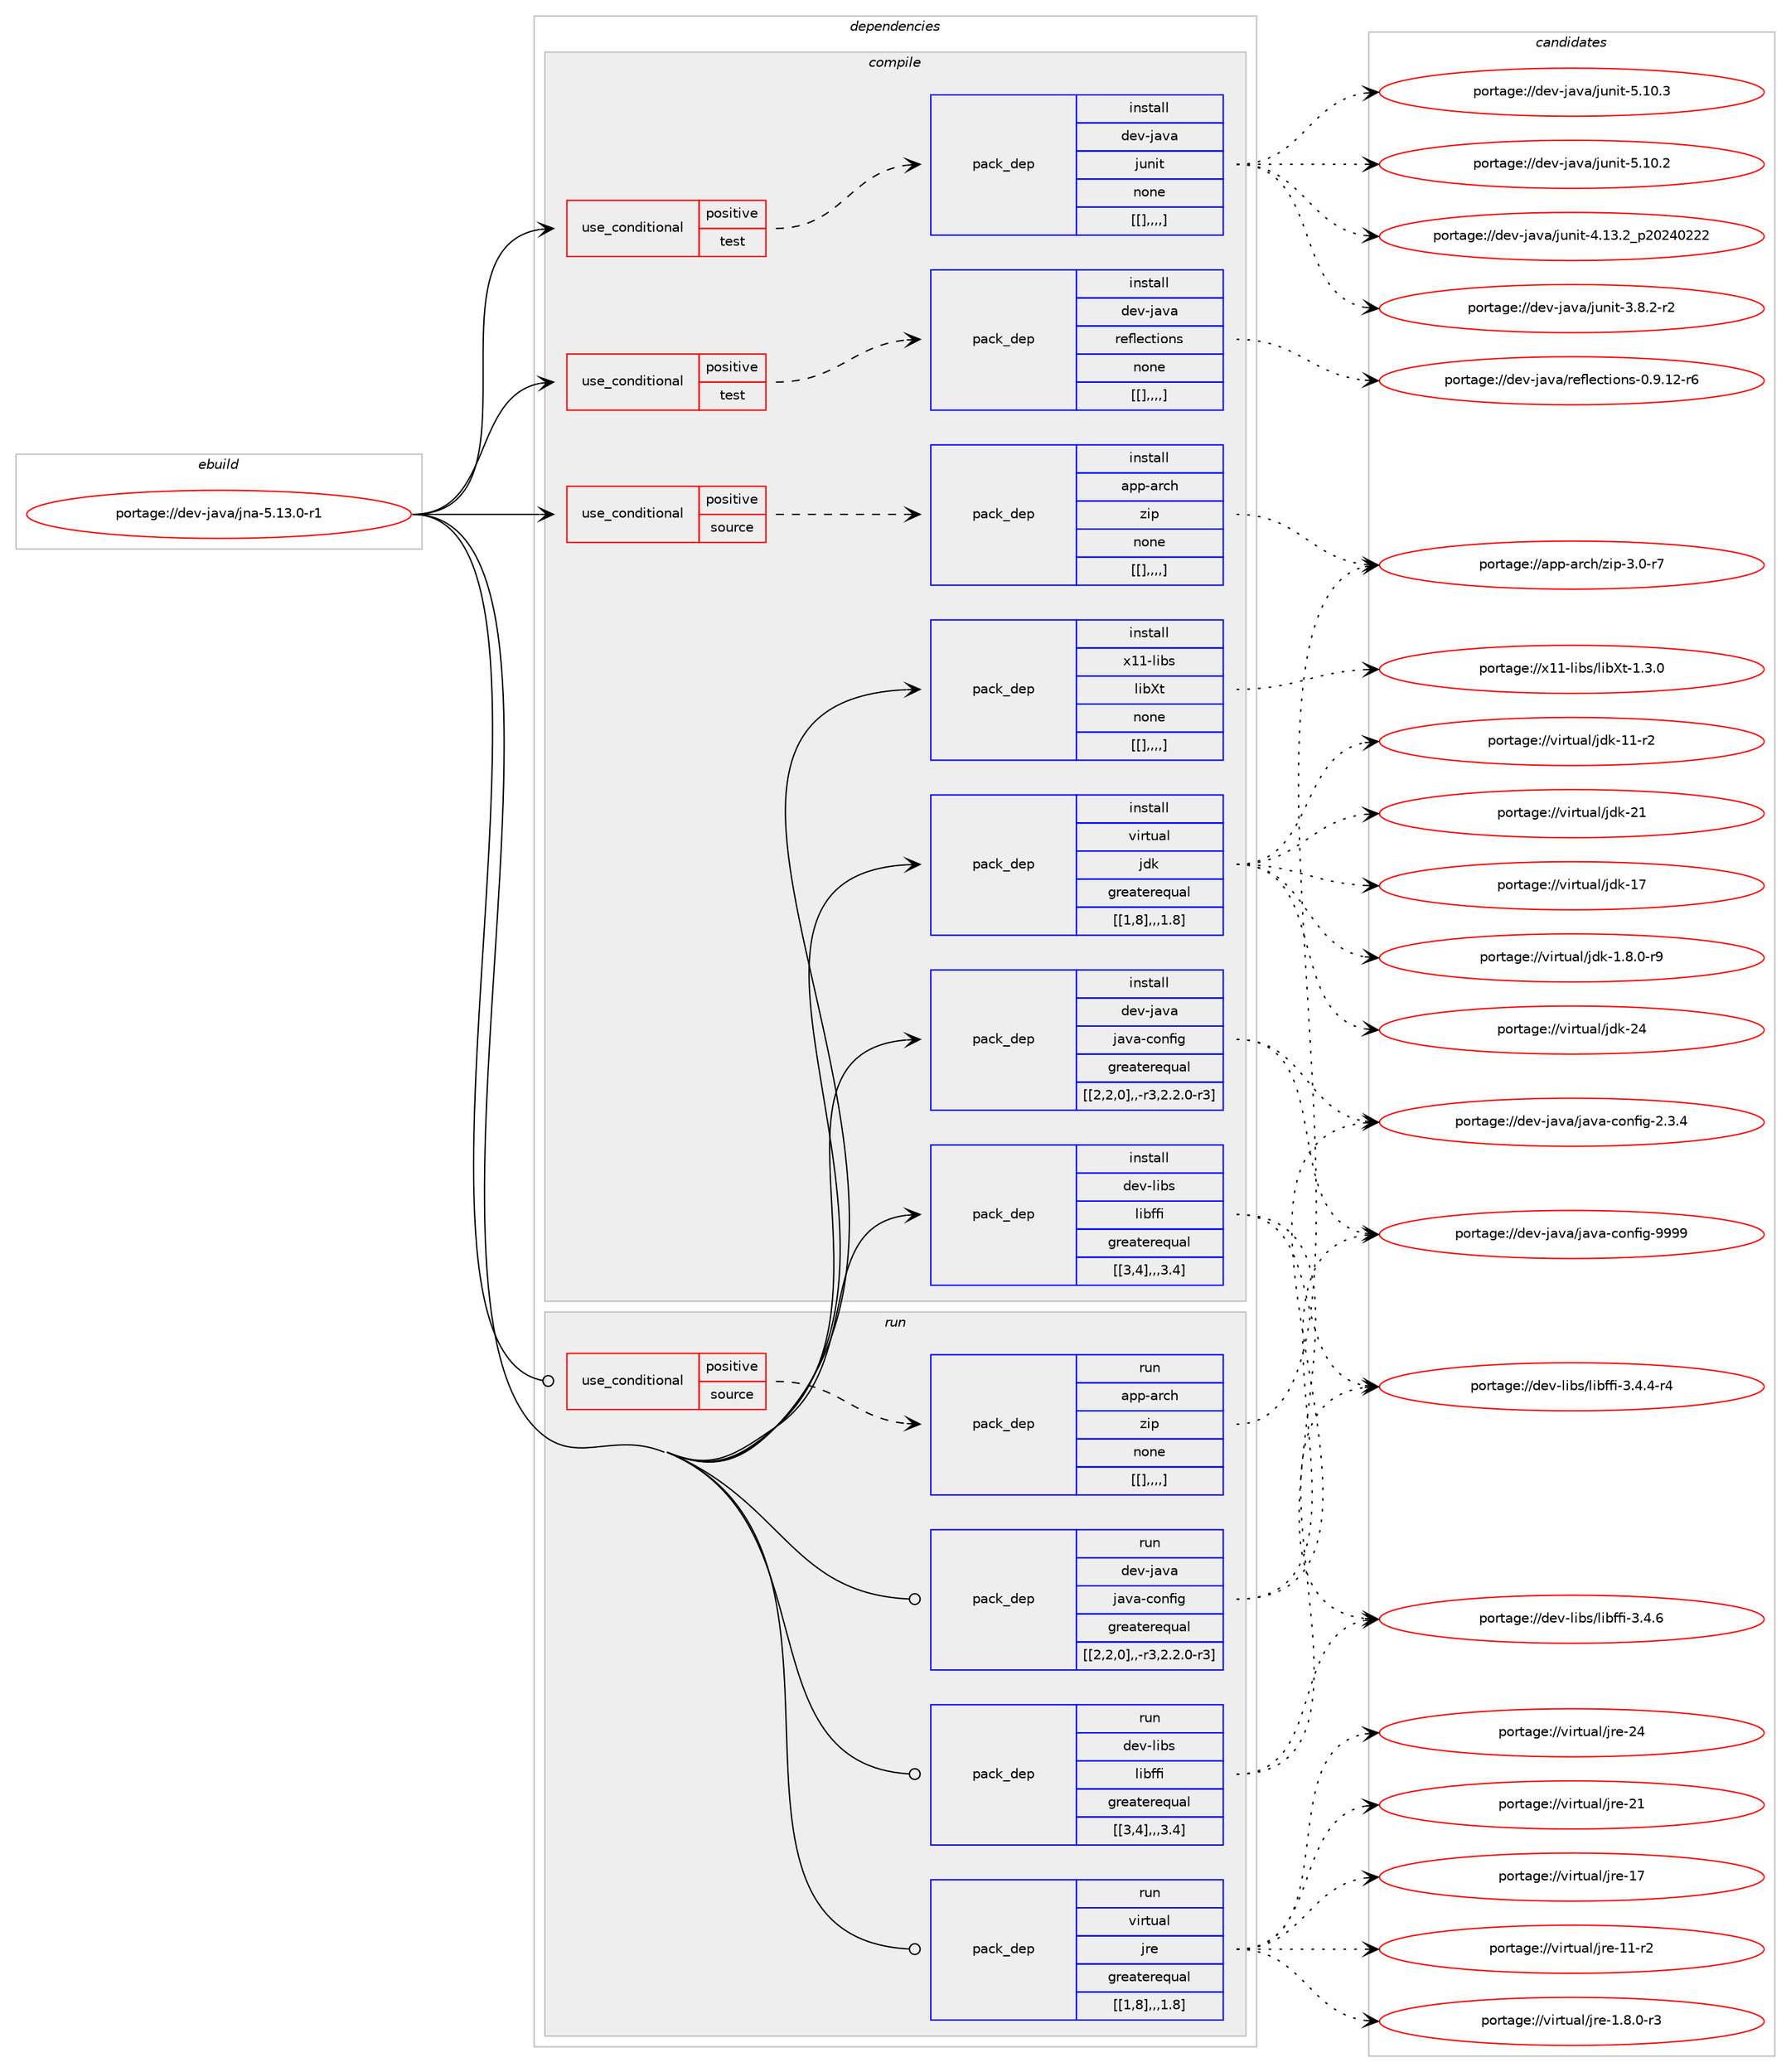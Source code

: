 digraph prolog {

# *************
# Graph options
# *************

newrank=true;
concentrate=true;
compound=true;
graph [rankdir=LR,fontname=Helvetica,fontsize=10,ranksep=1.5];#, ranksep=2.5, nodesep=0.2];
edge  [arrowhead=vee];
node  [fontname=Helvetica,fontsize=10];

# **********
# The ebuild
# **********

subgraph cluster_leftcol {
color=gray;
label=<<i>ebuild</i>>;
id [label="portage://dev-java/jna-5.13.0-r1", color=red, width=4, href="../dev-java/jna-5.13.0-r1.svg"];
}

# ****************
# The dependencies
# ****************

subgraph cluster_midcol {
color=gray;
label=<<i>dependencies</i>>;
subgraph cluster_compile {
fillcolor="#eeeeee";
style=filled;
label=<<i>compile</i>>;
subgraph cond22478 {
dependency95864 [label=<<TABLE BORDER="0" CELLBORDER="1" CELLSPACING="0" CELLPADDING="4"><TR><TD ROWSPAN="3" CELLPADDING="10">use_conditional</TD></TR><TR><TD>positive</TD></TR><TR><TD>source</TD></TR></TABLE>>, shape=none, color=red];
subgraph pack72334 {
dependency95865 [label=<<TABLE BORDER="0" CELLBORDER="1" CELLSPACING="0" CELLPADDING="4" WIDTH="220"><TR><TD ROWSPAN="6" CELLPADDING="30">pack_dep</TD></TR><TR><TD WIDTH="110">install</TD></TR><TR><TD>app-arch</TD></TR><TR><TD>zip</TD></TR><TR><TD>none</TD></TR><TR><TD>[[],,,,]</TD></TR></TABLE>>, shape=none, color=blue];
}
dependency95864:e -> dependency95865:w [weight=20,style="dashed",arrowhead="vee"];
}
id:e -> dependency95864:w [weight=20,style="solid",arrowhead="vee"];
subgraph cond22479 {
dependency95866 [label=<<TABLE BORDER="0" CELLBORDER="1" CELLSPACING="0" CELLPADDING="4"><TR><TD ROWSPAN="3" CELLPADDING="10">use_conditional</TD></TR><TR><TD>positive</TD></TR><TR><TD>test</TD></TR></TABLE>>, shape=none, color=red];
subgraph pack72335 {
dependency95867 [label=<<TABLE BORDER="0" CELLBORDER="1" CELLSPACING="0" CELLPADDING="4" WIDTH="220"><TR><TD ROWSPAN="6" CELLPADDING="30">pack_dep</TD></TR><TR><TD WIDTH="110">install</TD></TR><TR><TD>dev-java</TD></TR><TR><TD>junit</TD></TR><TR><TD>none</TD></TR><TR><TD>[[],,,,]</TD></TR></TABLE>>, shape=none, color=blue];
}
dependency95866:e -> dependency95867:w [weight=20,style="dashed",arrowhead="vee"];
}
id:e -> dependency95866:w [weight=20,style="solid",arrowhead="vee"];
subgraph cond22480 {
dependency95868 [label=<<TABLE BORDER="0" CELLBORDER="1" CELLSPACING="0" CELLPADDING="4"><TR><TD ROWSPAN="3" CELLPADDING="10">use_conditional</TD></TR><TR><TD>positive</TD></TR><TR><TD>test</TD></TR></TABLE>>, shape=none, color=red];
subgraph pack72336 {
dependency95869 [label=<<TABLE BORDER="0" CELLBORDER="1" CELLSPACING="0" CELLPADDING="4" WIDTH="220"><TR><TD ROWSPAN="6" CELLPADDING="30">pack_dep</TD></TR><TR><TD WIDTH="110">install</TD></TR><TR><TD>dev-java</TD></TR><TR><TD>reflections</TD></TR><TR><TD>none</TD></TR><TR><TD>[[],,,,]</TD></TR></TABLE>>, shape=none, color=blue];
}
dependency95868:e -> dependency95869:w [weight=20,style="dashed",arrowhead="vee"];
}
id:e -> dependency95868:w [weight=20,style="solid",arrowhead="vee"];
subgraph pack72337 {
dependency95870 [label=<<TABLE BORDER="0" CELLBORDER="1" CELLSPACING="0" CELLPADDING="4" WIDTH="220"><TR><TD ROWSPAN="6" CELLPADDING="30">pack_dep</TD></TR><TR><TD WIDTH="110">install</TD></TR><TR><TD>dev-java</TD></TR><TR><TD>java-config</TD></TR><TR><TD>greaterequal</TD></TR><TR><TD>[[2,2,0],,-r3,2.2.0-r3]</TD></TR></TABLE>>, shape=none, color=blue];
}
id:e -> dependency95870:w [weight=20,style="solid",arrowhead="vee"];
subgraph pack72338 {
dependency95871 [label=<<TABLE BORDER="0" CELLBORDER="1" CELLSPACING="0" CELLPADDING="4" WIDTH="220"><TR><TD ROWSPAN="6" CELLPADDING="30">pack_dep</TD></TR><TR><TD WIDTH="110">install</TD></TR><TR><TD>dev-libs</TD></TR><TR><TD>libffi</TD></TR><TR><TD>greaterequal</TD></TR><TR><TD>[[3,4],,,3.4]</TD></TR></TABLE>>, shape=none, color=blue];
}
id:e -> dependency95871:w [weight=20,style="solid",arrowhead="vee"];
subgraph pack72339 {
dependency95872 [label=<<TABLE BORDER="0" CELLBORDER="1" CELLSPACING="0" CELLPADDING="4" WIDTH="220"><TR><TD ROWSPAN="6" CELLPADDING="30">pack_dep</TD></TR><TR><TD WIDTH="110">install</TD></TR><TR><TD>virtual</TD></TR><TR><TD>jdk</TD></TR><TR><TD>greaterequal</TD></TR><TR><TD>[[1,8],,,1.8]</TD></TR></TABLE>>, shape=none, color=blue];
}
id:e -> dependency95872:w [weight=20,style="solid",arrowhead="vee"];
subgraph pack72340 {
dependency95873 [label=<<TABLE BORDER="0" CELLBORDER="1" CELLSPACING="0" CELLPADDING="4" WIDTH="220"><TR><TD ROWSPAN="6" CELLPADDING="30">pack_dep</TD></TR><TR><TD WIDTH="110">install</TD></TR><TR><TD>x11-libs</TD></TR><TR><TD>libXt</TD></TR><TR><TD>none</TD></TR><TR><TD>[[],,,,]</TD></TR></TABLE>>, shape=none, color=blue];
}
id:e -> dependency95873:w [weight=20,style="solid",arrowhead="vee"];
}
subgraph cluster_compileandrun {
fillcolor="#eeeeee";
style=filled;
label=<<i>compile and run</i>>;
}
subgraph cluster_run {
fillcolor="#eeeeee";
style=filled;
label=<<i>run</i>>;
subgraph cond22481 {
dependency95874 [label=<<TABLE BORDER="0" CELLBORDER="1" CELLSPACING="0" CELLPADDING="4"><TR><TD ROWSPAN="3" CELLPADDING="10">use_conditional</TD></TR><TR><TD>positive</TD></TR><TR><TD>source</TD></TR></TABLE>>, shape=none, color=red];
subgraph pack72341 {
dependency95875 [label=<<TABLE BORDER="0" CELLBORDER="1" CELLSPACING="0" CELLPADDING="4" WIDTH="220"><TR><TD ROWSPAN="6" CELLPADDING="30">pack_dep</TD></TR><TR><TD WIDTH="110">run</TD></TR><TR><TD>app-arch</TD></TR><TR><TD>zip</TD></TR><TR><TD>none</TD></TR><TR><TD>[[],,,,]</TD></TR></TABLE>>, shape=none, color=blue];
}
dependency95874:e -> dependency95875:w [weight=20,style="dashed",arrowhead="vee"];
}
id:e -> dependency95874:w [weight=20,style="solid",arrowhead="odot"];
subgraph pack72342 {
dependency95876 [label=<<TABLE BORDER="0" CELLBORDER="1" CELLSPACING="0" CELLPADDING="4" WIDTH="220"><TR><TD ROWSPAN="6" CELLPADDING="30">pack_dep</TD></TR><TR><TD WIDTH="110">run</TD></TR><TR><TD>dev-java</TD></TR><TR><TD>java-config</TD></TR><TR><TD>greaterequal</TD></TR><TR><TD>[[2,2,0],,-r3,2.2.0-r3]</TD></TR></TABLE>>, shape=none, color=blue];
}
id:e -> dependency95876:w [weight=20,style="solid",arrowhead="odot"];
subgraph pack72343 {
dependency95877 [label=<<TABLE BORDER="0" CELLBORDER="1" CELLSPACING="0" CELLPADDING="4" WIDTH="220"><TR><TD ROWSPAN="6" CELLPADDING="30">pack_dep</TD></TR><TR><TD WIDTH="110">run</TD></TR><TR><TD>dev-libs</TD></TR><TR><TD>libffi</TD></TR><TR><TD>greaterequal</TD></TR><TR><TD>[[3,4],,,3.4]</TD></TR></TABLE>>, shape=none, color=blue];
}
id:e -> dependency95877:w [weight=20,style="solid",arrowhead="odot"];
subgraph pack72344 {
dependency95878 [label=<<TABLE BORDER="0" CELLBORDER="1" CELLSPACING="0" CELLPADDING="4" WIDTH="220"><TR><TD ROWSPAN="6" CELLPADDING="30">pack_dep</TD></TR><TR><TD WIDTH="110">run</TD></TR><TR><TD>virtual</TD></TR><TR><TD>jre</TD></TR><TR><TD>greaterequal</TD></TR><TR><TD>[[1,8],,,1.8]</TD></TR></TABLE>>, shape=none, color=blue];
}
id:e -> dependency95878:w [weight=20,style="solid",arrowhead="odot"];
}
}

# **************
# The candidates
# **************

subgraph cluster_choices {
rank=same;
color=gray;
label=<<i>candidates</i>>;

subgraph choice72334 {
color=black;
nodesep=1;
choice9711211245971149910447122105112455146484511455 [label="portage://app-arch/zip-3.0-r7", color=red, width=4,href="../app-arch/zip-3.0-r7.svg"];
dependency95865:e -> choice9711211245971149910447122105112455146484511455:w [style=dotted,weight="100"];
}
subgraph choice72335 {
color=black;
nodesep=1;
choice1001011184510697118974710611711010511645534649484651 [label="portage://dev-java/junit-5.10.3", color=red, width=4,href="../dev-java/junit-5.10.3.svg"];
choice1001011184510697118974710611711010511645534649484650 [label="portage://dev-java/junit-5.10.2", color=red, width=4,href="../dev-java/junit-5.10.2.svg"];
choice1001011184510697118974710611711010511645524649514650951125048505248505050 [label="portage://dev-java/junit-4.13.2_p20240222", color=red, width=4,href="../dev-java/junit-4.13.2_p20240222.svg"];
choice100101118451069711897471061171101051164551465646504511450 [label="portage://dev-java/junit-3.8.2-r2", color=red, width=4,href="../dev-java/junit-3.8.2-r2.svg"];
dependency95867:e -> choice1001011184510697118974710611711010511645534649484651:w [style=dotted,weight="100"];
dependency95867:e -> choice1001011184510697118974710611711010511645534649484650:w [style=dotted,weight="100"];
dependency95867:e -> choice1001011184510697118974710611711010511645524649514650951125048505248505050:w [style=dotted,weight="100"];
dependency95867:e -> choice100101118451069711897471061171101051164551465646504511450:w [style=dotted,weight="100"];
}
subgraph choice72336 {
color=black;
nodesep=1;
choice1001011184510697118974711410110210810199116105111110115454846574649504511454 [label="portage://dev-java/reflections-0.9.12-r6", color=red, width=4,href="../dev-java/reflections-0.9.12-r6.svg"];
dependency95869:e -> choice1001011184510697118974711410110210810199116105111110115454846574649504511454:w [style=dotted,weight="100"];
}
subgraph choice72337 {
color=black;
nodesep=1;
choice10010111845106971189747106971189745991111101021051034557575757 [label="portage://dev-java/java-config-9999", color=red, width=4,href="../dev-java/java-config-9999.svg"];
choice1001011184510697118974710697118974599111110102105103455046514652 [label="portage://dev-java/java-config-2.3.4", color=red, width=4,href="../dev-java/java-config-2.3.4.svg"];
dependency95870:e -> choice10010111845106971189747106971189745991111101021051034557575757:w [style=dotted,weight="100"];
dependency95870:e -> choice1001011184510697118974710697118974599111110102105103455046514652:w [style=dotted,weight="100"];
}
subgraph choice72338 {
color=black;
nodesep=1;
choice10010111845108105981154710810598102102105455146524654 [label="portage://dev-libs/libffi-3.4.6", color=red, width=4,href="../dev-libs/libffi-3.4.6.svg"];
choice100101118451081059811547108105981021021054551465246524511452 [label="portage://dev-libs/libffi-3.4.4-r4", color=red, width=4,href="../dev-libs/libffi-3.4.4-r4.svg"];
dependency95871:e -> choice10010111845108105981154710810598102102105455146524654:w [style=dotted,weight="100"];
dependency95871:e -> choice100101118451081059811547108105981021021054551465246524511452:w [style=dotted,weight="100"];
}
subgraph choice72339 {
color=black;
nodesep=1;
choice1181051141161179710847106100107455052 [label="portage://virtual/jdk-24", color=red, width=4,href="../virtual/jdk-24.svg"];
choice1181051141161179710847106100107455049 [label="portage://virtual/jdk-21", color=red, width=4,href="../virtual/jdk-21.svg"];
choice1181051141161179710847106100107454955 [label="portage://virtual/jdk-17", color=red, width=4,href="../virtual/jdk-17.svg"];
choice11810511411611797108471061001074549494511450 [label="portage://virtual/jdk-11-r2", color=red, width=4,href="../virtual/jdk-11-r2.svg"];
choice11810511411611797108471061001074549465646484511457 [label="portage://virtual/jdk-1.8.0-r9", color=red, width=4,href="../virtual/jdk-1.8.0-r9.svg"];
dependency95872:e -> choice1181051141161179710847106100107455052:w [style=dotted,weight="100"];
dependency95872:e -> choice1181051141161179710847106100107455049:w [style=dotted,weight="100"];
dependency95872:e -> choice1181051141161179710847106100107454955:w [style=dotted,weight="100"];
dependency95872:e -> choice11810511411611797108471061001074549494511450:w [style=dotted,weight="100"];
dependency95872:e -> choice11810511411611797108471061001074549465646484511457:w [style=dotted,weight="100"];
}
subgraph choice72340 {
color=black;
nodesep=1;
choice12049494510810598115471081059888116454946514648 [label="portage://x11-libs/libXt-1.3.0", color=red, width=4,href="../x11-libs/libXt-1.3.0.svg"];
dependency95873:e -> choice12049494510810598115471081059888116454946514648:w [style=dotted,weight="100"];
}
subgraph choice72341 {
color=black;
nodesep=1;
choice9711211245971149910447122105112455146484511455 [label="portage://app-arch/zip-3.0-r7", color=red, width=4,href="../app-arch/zip-3.0-r7.svg"];
dependency95875:e -> choice9711211245971149910447122105112455146484511455:w [style=dotted,weight="100"];
}
subgraph choice72342 {
color=black;
nodesep=1;
choice10010111845106971189747106971189745991111101021051034557575757 [label="portage://dev-java/java-config-9999", color=red, width=4,href="../dev-java/java-config-9999.svg"];
choice1001011184510697118974710697118974599111110102105103455046514652 [label="portage://dev-java/java-config-2.3.4", color=red, width=4,href="../dev-java/java-config-2.3.4.svg"];
dependency95876:e -> choice10010111845106971189747106971189745991111101021051034557575757:w [style=dotted,weight="100"];
dependency95876:e -> choice1001011184510697118974710697118974599111110102105103455046514652:w [style=dotted,weight="100"];
}
subgraph choice72343 {
color=black;
nodesep=1;
choice10010111845108105981154710810598102102105455146524654 [label="portage://dev-libs/libffi-3.4.6", color=red, width=4,href="../dev-libs/libffi-3.4.6.svg"];
choice100101118451081059811547108105981021021054551465246524511452 [label="portage://dev-libs/libffi-3.4.4-r4", color=red, width=4,href="../dev-libs/libffi-3.4.4-r4.svg"];
dependency95877:e -> choice10010111845108105981154710810598102102105455146524654:w [style=dotted,weight="100"];
dependency95877:e -> choice100101118451081059811547108105981021021054551465246524511452:w [style=dotted,weight="100"];
}
subgraph choice72344 {
color=black;
nodesep=1;
choice1181051141161179710847106114101455052 [label="portage://virtual/jre-24", color=red, width=4,href="../virtual/jre-24.svg"];
choice1181051141161179710847106114101455049 [label="portage://virtual/jre-21", color=red, width=4,href="../virtual/jre-21.svg"];
choice1181051141161179710847106114101454955 [label="portage://virtual/jre-17", color=red, width=4,href="../virtual/jre-17.svg"];
choice11810511411611797108471061141014549494511450 [label="portage://virtual/jre-11-r2", color=red, width=4,href="../virtual/jre-11-r2.svg"];
choice11810511411611797108471061141014549465646484511451 [label="portage://virtual/jre-1.8.0-r3", color=red, width=4,href="../virtual/jre-1.8.0-r3.svg"];
dependency95878:e -> choice1181051141161179710847106114101455052:w [style=dotted,weight="100"];
dependency95878:e -> choice1181051141161179710847106114101455049:w [style=dotted,weight="100"];
dependency95878:e -> choice1181051141161179710847106114101454955:w [style=dotted,weight="100"];
dependency95878:e -> choice11810511411611797108471061141014549494511450:w [style=dotted,weight="100"];
dependency95878:e -> choice11810511411611797108471061141014549465646484511451:w [style=dotted,weight="100"];
}
}

}
